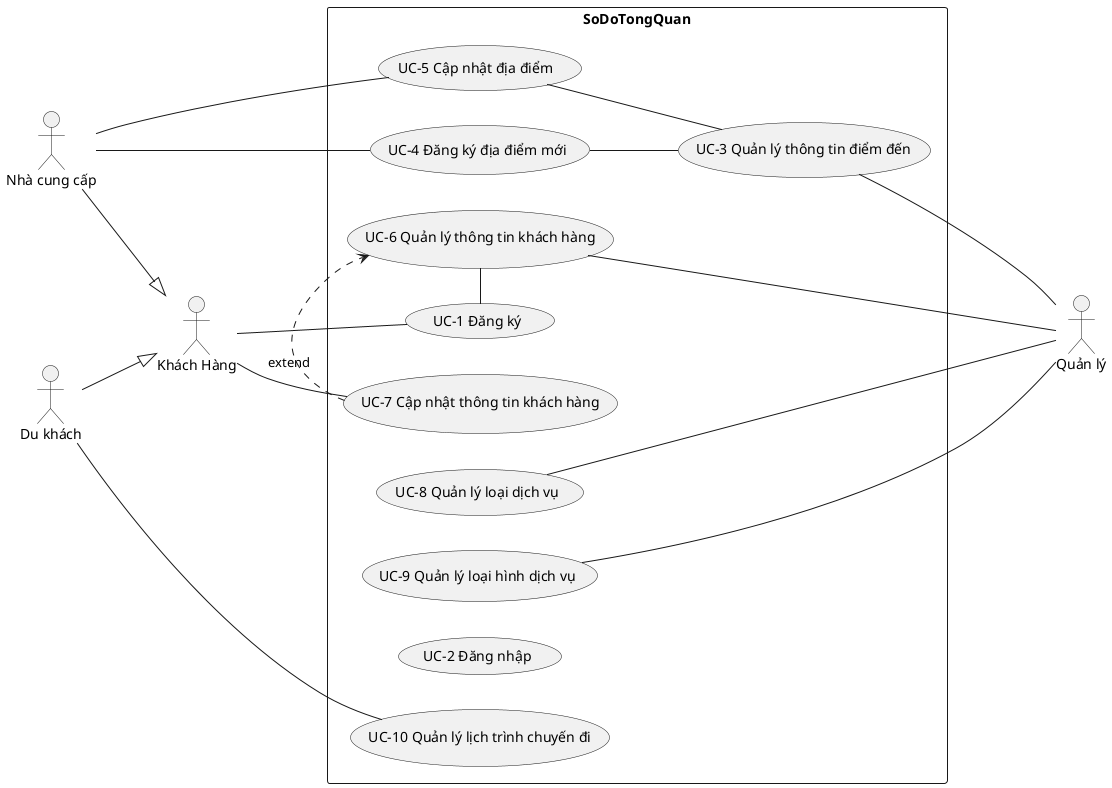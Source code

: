 @startuml SoDoUC
left to right direction
actor "Quản lý" as QL
actor "Khách Hàng" as KH
actor "Nhà cung cấp" as NCC
actor "Du khách" as DKhach


rectangle  SoDoTongQuan{
  usecase "UC-8 Quản lý loại dịch vụ" as QLLDV
  usecase "UC-9 Quản lý loại hình dịch vụ" as QLLHDV
  usecase "UC-3 Quản lý thông tin điểm đến" as QLTTDD

  usecase "UC-4 Đăng ký địa điểm mới" as Them_TTDD
  usecase "UC-5 Cập nhật địa điểm " as CapNhat_TTDD
  usecase "UC-7 Cập nhật thông tin khách hàng" as CapNhat_TTKH

  usecase "UC-6 Quản lý thông tin khách hàng" as QLTTKH
  usecase "UC-1 Đăng ký" as DKy
  usecase "UC-2 Đăng nhập" as DNhap
  usecase "UC-10 Quản lý lịch trình chuyến đi" as QLCD
}
CapNhat_TTDD -- QLTTDD
Them_TTDD -- QLTTDD
QLTTKH - DKy
CapNhat_TTKH .> QLTTKH : extend

KH -- CapNhat_TTKH
KH -- DKy

QLTTDD - QL
QLLHDV ---- QL
QLTTKH - QL
QLLDV -- QL



NCC --|> KH

DKhach --|> KH

NCC - CapNhat_TTDD
NCC - Them_TTDD


DKhach -- QLCD

@enduml